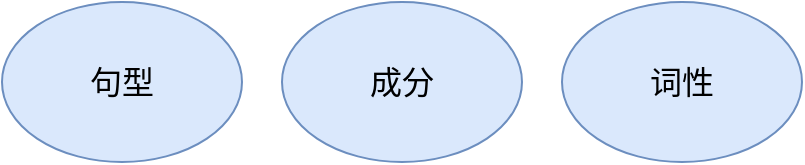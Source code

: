<mxfile version="20.4.0" type="github">
  <diagram id="4i4ENBiobVN-bLH9ApV7" name="Page-1">
    <mxGraphModel dx="728" dy="521" grid="1" gridSize="10" guides="1" tooltips="1" connect="1" arrows="1" fold="1" page="1" pageScale="1" pageWidth="850" pageHeight="1100" math="0" shadow="0">
      <root>
        <mxCell id="0" />
        <mxCell id="1" parent="0" />
        <mxCell id="xEOKrewcvFzrr2aANLQc-1" value="&lt;font style=&quot;font-size: 16px;&quot;&gt;句型&lt;/font&gt;" style="ellipse;whiteSpace=wrap;html=1;fillColor=#dae8fc;strokeColor=#6c8ebf;" vertex="1" parent="1">
          <mxGeometry x="150" y="130" width="120" height="80" as="geometry" />
        </mxCell>
        <mxCell id="xEOKrewcvFzrr2aANLQc-2" value="&lt;font style=&quot;font-size: 16px;&quot;&gt;成分&lt;/font&gt;" style="ellipse;whiteSpace=wrap;html=1;fillColor=#dae8fc;strokeColor=#6c8ebf;" vertex="1" parent="1">
          <mxGeometry x="290" y="130" width="120" height="80" as="geometry" />
        </mxCell>
        <mxCell id="xEOKrewcvFzrr2aANLQc-3" value="&lt;font style=&quot;font-size: 16px;&quot;&gt;词性&lt;/font&gt;" style="ellipse;whiteSpace=wrap;html=1;fillColor=#dae8fc;strokeColor=#6c8ebf;" vertex="1" parent="1">
          <mxGeometry x="430" y="130" width="120" height="80" as="geometry" />
        </mxCell>
      </root>
    </mxGraphModel>
  </diagram>
</mxfile>
